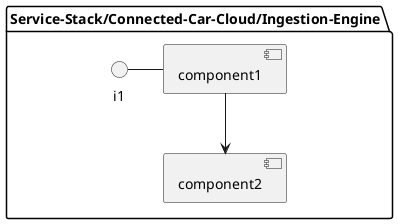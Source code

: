 @startuml

package "Service-Stack/Connected-Car-Cloud/Ingestion-Engine" {
component component1
component component2
interface i1

}
i1 - component1
component1 --> component2
@enduml

